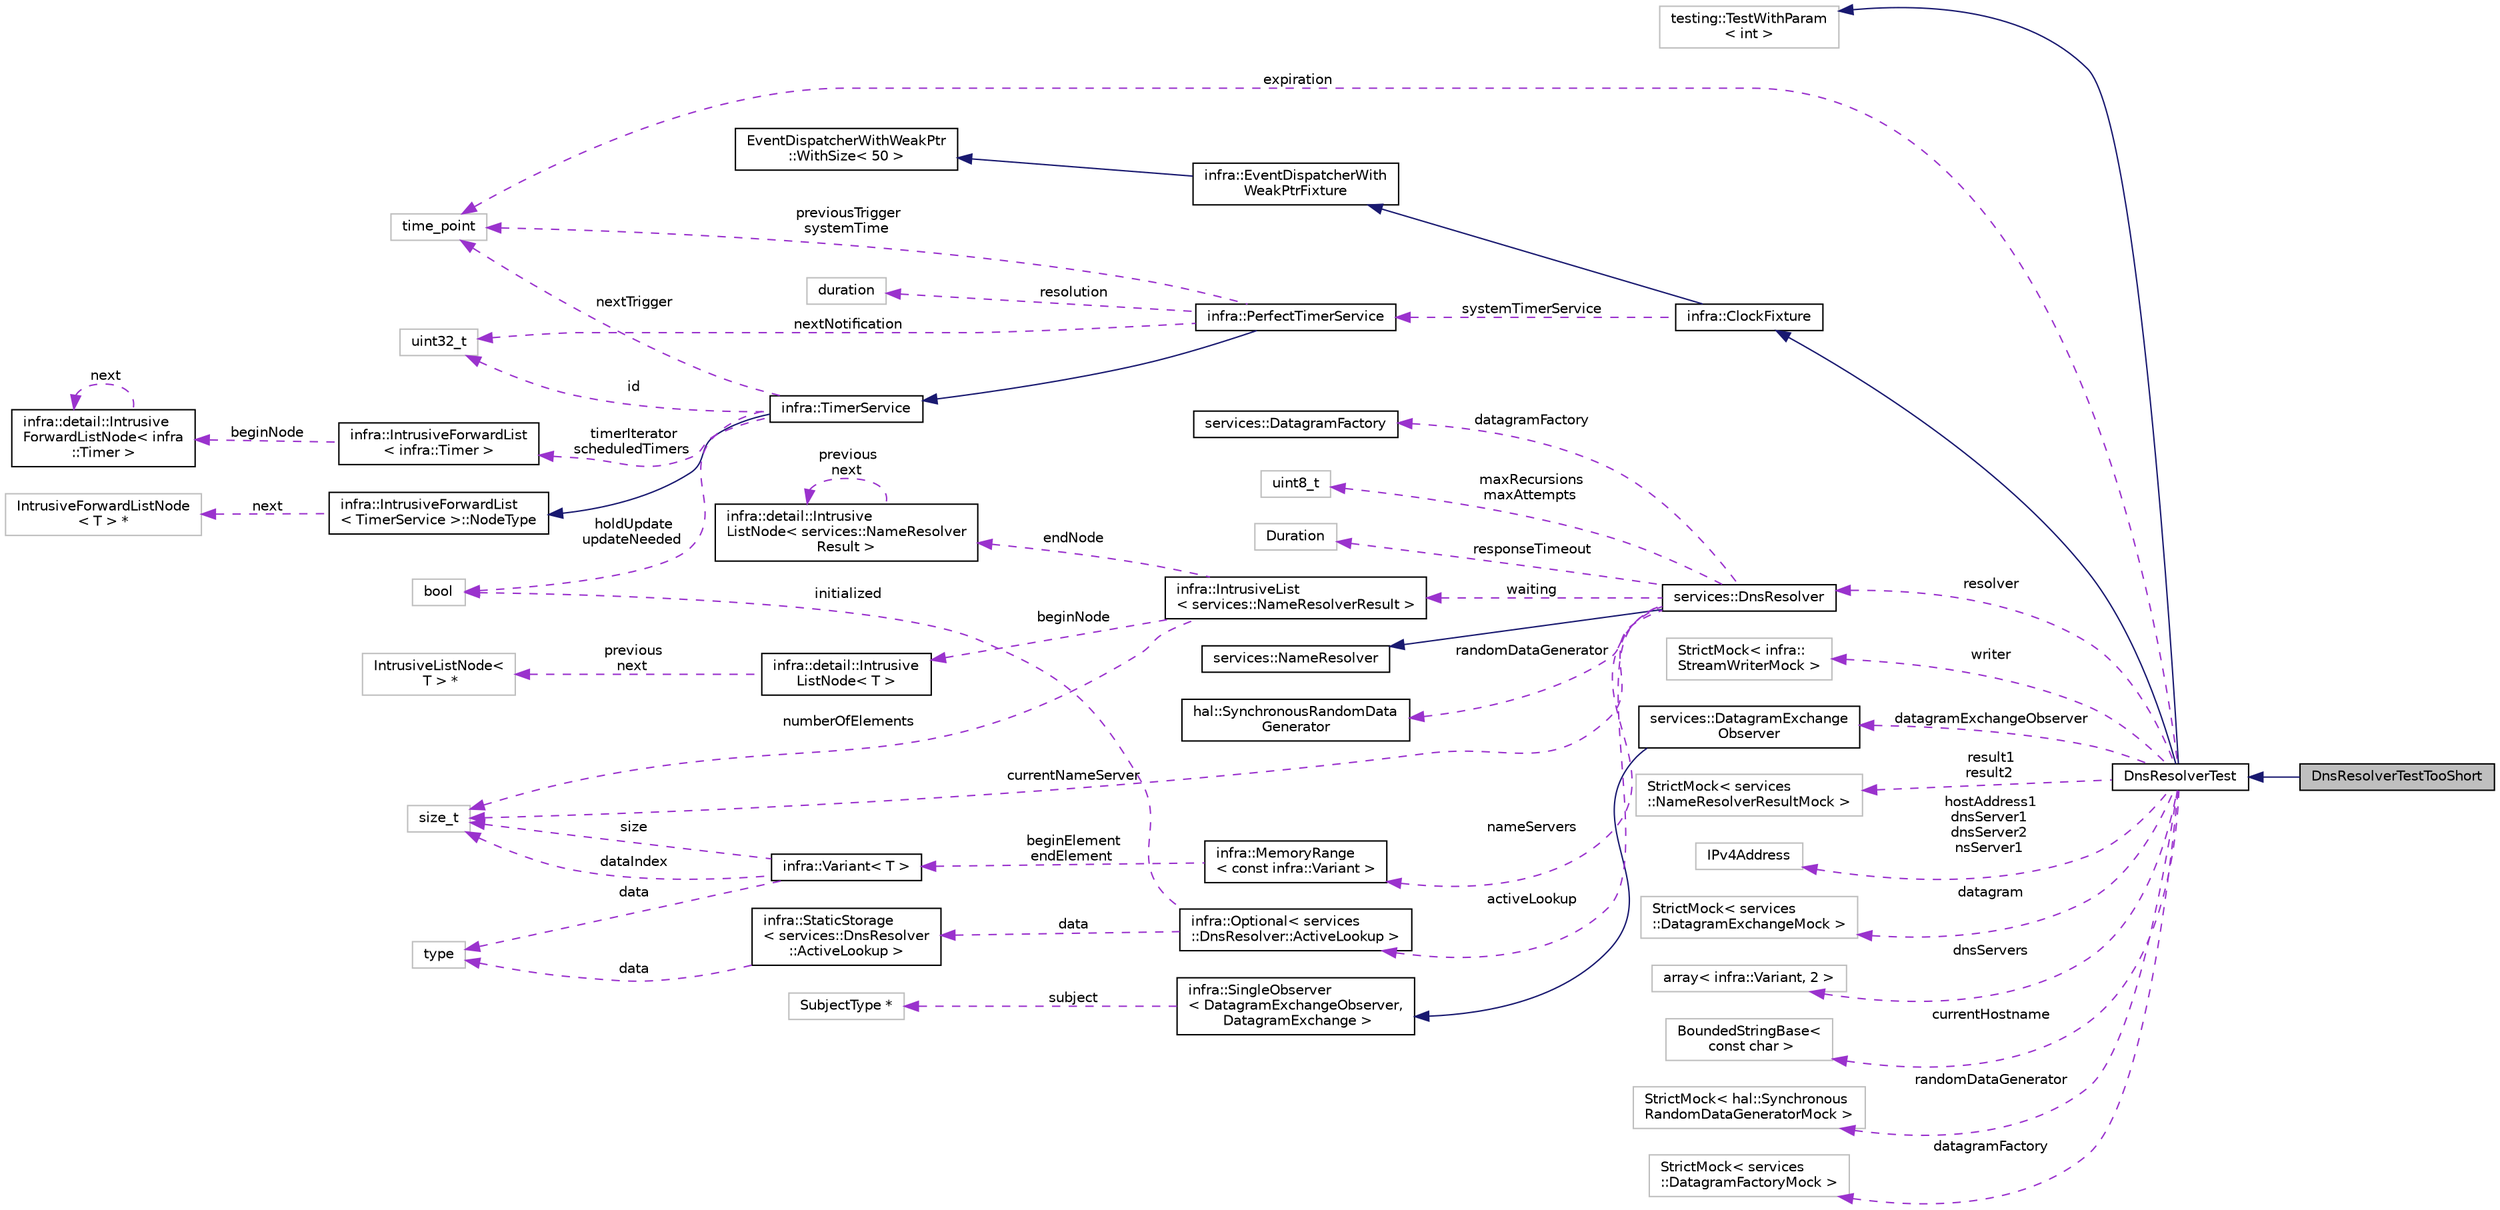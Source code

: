 digraph "DnsResolverTestTooShort"
{
 // INTERACTIVE_SVG=YES
  edge [fontname="Helvetica",fontsize="10",labelfontname="Helvetica",labelfontsize="10"];
  node [fontname="Helvetica",fontsize="10",shape=record];
  rankdir="LR";
  Node6 [label="DnsResolverTestTooShort",height=0.2,width=0.4,color="black", fillcolor="grey75", style="filled", fontcolor="black"];
  Node7 -> Node6 [dir="back",color="midnightblue",fontsize="10",style="solid",fontname="Helvetica"];
  Node7 [label="DnsResolverTest",height=0.2,width=0.4,color="black", fillcolor="white", style="filled",URL="$dd/d31/class_dns_resolver_test.html"];
  Node8 -> Node7 [dir="back",color="midnightblue",fontsize="10",style="solid",fontname="Helvetica"];
  Node8 [label="testing::TestWithParam\l\< int \>",height=0.2,width=0.4,color="grey75", fillcolor="white", style="filled"];
  Node9 -> Node7 [dir="back",color="midnightblue",fontsize="10",style="solid",fontname="Helvetica"];
  Node9 [label="infra::ClockFixture",height=0.2,width=0.4,color="black", fillcolor="white", style="filled",URL="$d1/d73/classinfra_1_1_clock_fixture.html"];
  Node10 -> Node9 [dir="back",color="midnightblue",fontsize="10",style="solid",fontname="Helvetica"];
  Node10 [label="infra::EventDispatcherWith\lWeakPtrFixture",height=0.2,width=0.4,color="black", fillcolor="white", style="filled",URL="$d5/d37/classinfra_1_1_event_dispatcher_with_weak_ptr_fixture.html"];
  Node11 -> Node10 [dir="back",color="midnightblue",fontsize="10",style="solid",fontname="Helvetica"];
  Node11 [label="EventDispatcherWithWeakPtr\l::WithSize\< 50 \>",height=0.2,width=0.4,color="black", fillcolor="white", style="filled",URL="$db/da8/classinfra_1_1_event_dispatcher_with_weak_ptr_1_1_with_size.html"];
  Node12 -> Node9 [dir="back",color="darkorchid3",fontsize="10",style="dashed",label=" systemTimerService" ,fontname="Helvetica"];
  Node12 [label="infra::PerfectTimerService",height=0.2,width=0.4,color="black", fillcolor="white", style="filled",URL="$d6/d35/classinfra_1_1_perfect_timer_service.html"];
  Node13 -> Node12 [dir="back",color="midnightblue",fontsize="10",style="solid",fontname="Helvetica"];
  Node13 [label="infra::TimerService",height=0.2,width=0.4,color="black", fillcolor="white", style="filled",URL="$da/def/classinfra_1_1_timer_service.html"];
  Node14 -> Node13 [dir="back",color="midnightblue",fontsize="10",style="solid",fontname="Helvetica"];
  Node14 [label="infra::IntrusiveForwardList\l\< TimerService \>::NodeType",height=0.2,width=0.4,color="black", fillcolor="white", style="filled",URL="$d7/d4a/classinfra_1_1detail_1_1_intrusive_forward_list_node.html"];
  Node15 -> Node14 [dir="back",color="darkorchid3",fontsize="10",style="dashed",label=" next" ,fontname="Helvetica"];
  Node15 [label="IntrusiveForwardListNode\l\< T \> *",height=0.2,width=0.4,color="grey75", fillcolor="white", style="filled"];
  Node16 -> Node13 [dir="back",color="darkorchid3",fontsize="10",style="dashed",label=" nextTrigger" ,fontname="Helvetica"];
  Node16 [label="time_point",height=0.2,width=0.4,color="grey75", fillcolor="white", style="filled"];
  Node17 -> Node13 [dir="back",color="darkorchid3",fontsize="10",style="dashed",label=" timerIterator\nscheduledTimers" ,fontname="Helvetica"];
  Node17 [label="infra::IntrusiveForwardList\l\< infra::Timer \>",height=0.2,width=0.4,color="black", fillcolor="white", style="filled",URL="$d3/d66/classinfra_1_1_intrusive_forward_list.html"];
  Node18 -> Node17 [dir="back",color="darkorchid3",fontsize="10",style="dashed",label=" beginNode" ,fontname="Helvetica"];
  Node18 [label="infra::detail::Intrusive\lForwardListNode\< infra\l::Timer \>",height=0.2,width=0.4,color="black", fillcolor="white", style="filled",URL="$d7/d4a/classinfra_1_1detail_1_1_intrusive_forward_list_node.html"];
  Node18 -> Node18 [dir="back",color="darkorchid3",fontsize="10",style="dashed",label=" next" ,fontname="Helvetica"];
  Node19 -> Node13 [dir="back",color="darkorchid3",fontsize="10",style="dashed",label=" id" ,fontname="Helvetica"];
  Node19 [label="uint32_t",height=0.2,width=0.4,color="grey75", fillcolor="white", style="filled"];
  Node20 -> Node13 [dir="back",color="darkorchid3",fontsize="10",style="dashed",label=" holdUpdate\nupdateNeeded" ,fontname="Helvetica"];
  Node20 [label="bool",height=0.2,width=0.4,color="grey75", fillcolor="white", style="filled"];
  Node21 -> Node12 [dir="back",color="darkorchid3",fontsize="10",style="dashed",label=" resolution" ,fontname="Helvetica"];
  Node21 [label="duration",height=0.2,width=0.4,color="grey75", fillcolor="white", style="filled"];
  Node16 -> Node12 [dir="back",color="darkorchid3",fontsize="10",style="dashed",label=" previousTrigger\nsystemTime" ,fontname="Helvetica"];
  Node19 -> Node12 [dir="back",color="darkorchid3",fontsize="10",style="dashed",label=" nextNotification" ,fontname="Helvetica"];
  Node16 -> Node7 [dir="back",color="darkorchid3",fontsize="10",style="dashed",label=" expiration" ,fontname="Helvetica"];
  Node22 -> Node7 [dir="back",color="darkorchid3",fontsize="10",style="dashed",label=" writer" ,fontname="Helvetica"];
  Node22 [label="StrictMock\< infra::\lStreamWriterMock \>",height=0.2,width=0.4,color="grey75", fillcolor="white", style="filled"];
  Node23 -> Node7 [dir="back",color="darkorchid3",fontsize="10",style="dashed",label=" datagramExchangeObserver" ,fontname="Helvetica"];
  Node23 [label="services::DatagramExchange\lObserver",height=0.2,width=0.4,color="black", fillcolor="white", style="filled",URL="$d3/d18/classservices_1_1_datagram_exchange_observer.html"];
  Node24 -> Node23 [dir="back",color="midnightblue",fontsize="10",style="solid",fontname="Helvetica"];
  Node24 [label="infra::SingleObserver\l\< DatagramExchangeObserver,\l DatagramExchange \>",height=0.2,width=0.4,color="black", fillcolor="white", style="filled",URL="$dc/d4c/classinfra_1_1_single_observer.html"];
  Node25 -> Node24 [dir="back",color="darkorchid3",fontsize="10",style="dashed",label=" subject" ,fontname="Helvetica"];
  Node25 [label="SubjectType *",height=0.2,width=0.4,color="grey75", fillcolor="white", style="filled"];
  Node26 -> Node7 [dir="back",color="darkorchid3",fontsize="10",style="dashed",label=" result1\nresult2" ,fontname="Helvetica"];
  Node26 [label="StrictMock\< services\l::NameResolverResultMock \>",height=0.2,width=0.4,color="grey75", fillcolor="white", style="filled"];
  Node27 -> Node7 [dir="back",color="darkorchid3",fontsize="10",style="dashed",label=" hostAddress1\ndnsServer1\ndnsServer2\nnsServer1" ,fontname="Helvetica"];
  Node27 [label="IPv4Address",height=0.2,width=0.4,color="grey75", fillcolor="white", style="filled"];
  Node28 -> Node7 [dir="back",color="darkorchid3",fontsize="10",style="dashed",label=" datagram" ,fontname="Helvetica"];
  Node28 [label="StrictMock\< services\l::DatagramExchangeMock \>",height=0.2,width=0.4,color="grey75", fillcolor="white", style="filled"];
  Node29 -> Node7 [dir="back",color="darkorchid3",fontsize="10",style="dashed",label=" dnsServers" ,fontname="Helvetica"];
  Node29 [label="array\< infra::Variant, 2 \>",height=0.2,width=0.4,color="grey75", fillcolor="white", style="filled"];
  Node30 -> Node7 [dir="back",color="darkorchid3",fontsize="10",style="dashed",label=" currentHostname" ,fontname="Helvetica"];
  Node30 [label="BoundedStringBase\<\l const char \>",height=0.2,width=0.4,color="grey75", fillcolor="white", style="filled"];
  Node31 -> Node7 [dir="back",color="darkorchid3",fontsize="10",style="dashed",label=" resolver" ,fontname="Helvetica"];
  Node31 [label="services::DnsResolver",height=0.2,width=0.4,color="black", fillcolor="white", style="filled",URL="$df/d62/classservices_1_1_dns_resolver.html"];
  Node32 -> Node31 [dir="back",color="midnightblue",fontsize="10",style="solid",fontname="Helvetica"];
  Node32 [label="services::NameResolver",height=0.2,width=0.4,color="black", fillcolor="white", style="filled",URL="$d0/d69/classservices_1_1_name_resolver.html"];
  Node33 -> Node31 [dir="back",color="darkorchid3",fontsize="10",style="dashed",label=" randomDataGenerator" ,fontname="Helvetica"];
  Node33 [label="hal::SynchronousRandomData\lGenerator",height=0.2,width=0.4,color="black", fillcolor="white", style="filled",URL="$de/d1a/classhal_1_1_synchronous_random_data_generator.html"];
  Node34 -> Node31 [dir="back",color="darkorchid3",fontsize="10",style="dashed",label=" nameServers" ,fontname="Helvetica"];
  Node34 [label="infra::MemoryRange\l\< const infra::Variant \>",height=0.2,width=0.4,color="black", fillcolor="white", style="filled",URL="$d0/d6d/classinfra_1_1_memory_range.html"];
  Node35 -> Node34 [dir="back",color="darkorchid3",fontsize="10",style="dashed",label=" beginElement\nendElement" ,fontname="Helvetica"];
  Node35 [label="infra::Variant\< T \>",height=0.2,width=0.4,color="black", fillcolor="white", style="filled",URL="$da/d2a/classinfra_1_1_variant.html"];
  Node36 -> Node35 [dir="back",color="darkorchid3",fontsize="10",style="dashed",label=" size" ,fontname="Helvetica"];
  Node36 [label="size_t",height=0.2,width=0.4,color="grey75", fillcolor="white", style="filled"];
  Node36 -> Node35 [dir="back",color="darkorchid3",fontsize="10",style="dashed",label=" dataIndex" ,fontname="Helvetica"];
  Node37 -> Node35 [dir="back",color="darkorchid3",fontsize="10",style="dashed",label=" data" ,fontname="Helvetica"];
  Node37 [label="type",height=0.2,width=0.4,color="grey75", fillcolor="white", style="filled"];
  Node38 -> Node31 [dir="back",color="darkorchid3",fontsize="10",style="dashed",label=" waiting" ,fontname="Helvetica"];
  Node38 [label="infra::IntrusiveList\l\< services::NameResolverResult \>",height=0.2,width=0.4,color="black", fillcolor="white", style="filled",URL="$df/da4/classinfra_1_1_intrusive_list.html"];
  Node39 -> Node38 [dir="back",color="darkorchid3",fontsize="10",style="dashed",label=" beginNode" ,fontname="Helvetica"];
  Node39 [label="infra::detail::Intrusive\lListNode\< T \>",height=0.2,width=0.4,color="black", fillcolor="white", style="filled",URL="$d7/da5/classinfra_1_1detail_1_1_intrusive_list_node.html"];
  Node40 -> Node39 [dir="back",color="darkorchid3",fontsize="10",style="dashed",label=" previous\nnext" ,fontname="Helvetica"];
  Node40 [label="IntrusiveListNode\<\l T \> *",height=0.2,width=0.4,color="grey75", fillcolor="white", style="filled"];
  Node41 -> Node38 [dir="back",color="darkorchid3",fontsize="10",style="dashed",label=" endNode" ,fontname="Helvetica"];
  Node41 [label="infra::detail::Intrusive\lListNode\< services::NameResolver\lResult \>",height=0.2,width=0.4,color="black", fillcolor="white", style="filled",URL="$d7/da5/classinfra_1_1detail_1_1_intrusive_list_node.html"];
  Node41 -> Node41 [dir="back",color="darkorchid3",fontsize="10",style="dashed",label=" previous\nnext" ,fontname="Helvetica"];
  Node36 -> Node38 [dir="back",color="darkorchid3",fontsize="10",style="dashed",label=" numberOfElements" ,fontname="Helvetica"];
  Node42 -> Node31 [dir="back",color="darkorchid3",fontsize="10",style="dashed",label=" datagramFactory" ,fontname="Helvetica"];
  Node42 [label="services::DatagramFactory",height=0.2,width=0.4,color="black", fillcolor="white", style="filled",URL="$d7/da1/classservices_1_1_datagram_factory.html"];
  Node43 -> Node31 [dir="back",color="darkorchid3",fontsize="10",style="dashed",label=" maxRecursions\nmaxAttempts" ,fontname="Helvetica"];
  Node43 [label="uint8_t",height=0.2,width=0.4,color="grey75", fillcolor="white", style="filled"];
  Node44 -> Node31 [dir="back",color="darkorchid3",fontsize="10",style="dashed",label=" responseTimeout" ,fontname="Helvetica"];
  Node44 [label="Duration",height=0.2,width=0.4,color="grey75", fillcolor="white", style="filled"];
  Node45 -> Node31 [dir="back",color="darkorchid3",fontsize="10",style="dashed",label=" activeLookup" ,fontname="Helvetica"];
  Node45 [label="infra::Optional\< services\l::DnsResolver::ActiveLookup \>",height=0.2,width=0.4,color="black", fillcolor="white", style="filled",URL="$dc/df7/classinfra_1_1_optional.html"];
  Node20 -> Node45 [dir="back",color="darkorchid3",fontsize="10",style="dashed",label=" initialized" ,fontname="Helvetica"];
  Node46 -> Node45 [dir="back",color="darkorchid3",fontsize="10",style="dashed",label=" data" ,fontname="Helvetica"];
  Node46 [label="infra::StaticStorage\l\< services::DnsResolver\l::ActiveLookup \>",height=0.2,width=0.4,color="black", fillcolor="white", style="filled",URL="$d0/d8c/classinfra_1_1_static_storage.html"];
  Node37 -> Node46 [dir="back",color="darkorchid3",fontsize="10",style="dashed",label=" data" ,fontname="Helvetica"];
  Node36 -> Node31 [dir="back",color="darkorchid3",fontsize="10",style="dashed",label=" currentNameServer" ,fontname="Helvetica"];
  Node47 -> Node7 [dir="back",color="darkorchid3",fontsize="10",style="dashed",label=" randomDataGenerator" ,fontname="Helvetica"];
  Node47 [label="StrictMock\< hal::Synchronous\lRandomDataGeneratorMock \>",height=0.2,width=0.4,color="grey75", fillcolor="white", style="filled"];
  Node48 -> Node7 [dir="back",color="darkorchid3",fontsize="10",style="dashed",label=" datagramFactory" ,fontname="Helvetica"];
  Node48 [label="StrictMock\< services\l::DatagramFactoryMock \>",height=0.2,width=0.4,color="grey75", fillcolor="white", style="filled"];
}
